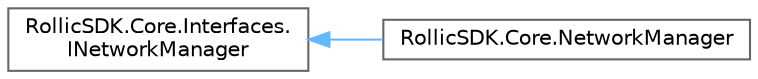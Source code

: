 digraph "Graphical Class Hierarchy"
{
 // LATEX_PDF_SIZE
  bgcolor="transparent";
  edge [fontname=Helvetica,fontsize=10,labelfontname=Helvetica,labelfontsize=10];
  node [fontname=Helvetica,fontsize=10,shape=box,height=0.2,width=0.4];
  rankdir="LR";
  Node0 [id="Node000000",label="RollicSDK.Core.Interfaces.\lINetworkManager",height=0.2,width=0.4,color="grey40", fillcolor="white", style="filled",URL="$interfaceRollicSDK_1_1Core_1_1Interfaces_1_1INetworkManager.html",tooltip="Interface defining the contract for network operations."];
  Node0 -> Node1 [id="edge2_Node000000_Node000001",dir="back",color="steelblue1",style="solid",tooltip=" "];
  Node1 [id="Node000001",label="RollicSDK.Core.NetworkManager",height=0.2,width=0.4,color="grey40", fillcolor="white", style="filled",URL="$classRollicSDK_1_1Core_1_1NetworkManager.html",tooltip="Concrete implementation of INetworkManager using HttpClient. It's recommended to use UnityWebRequest ..."];
}

